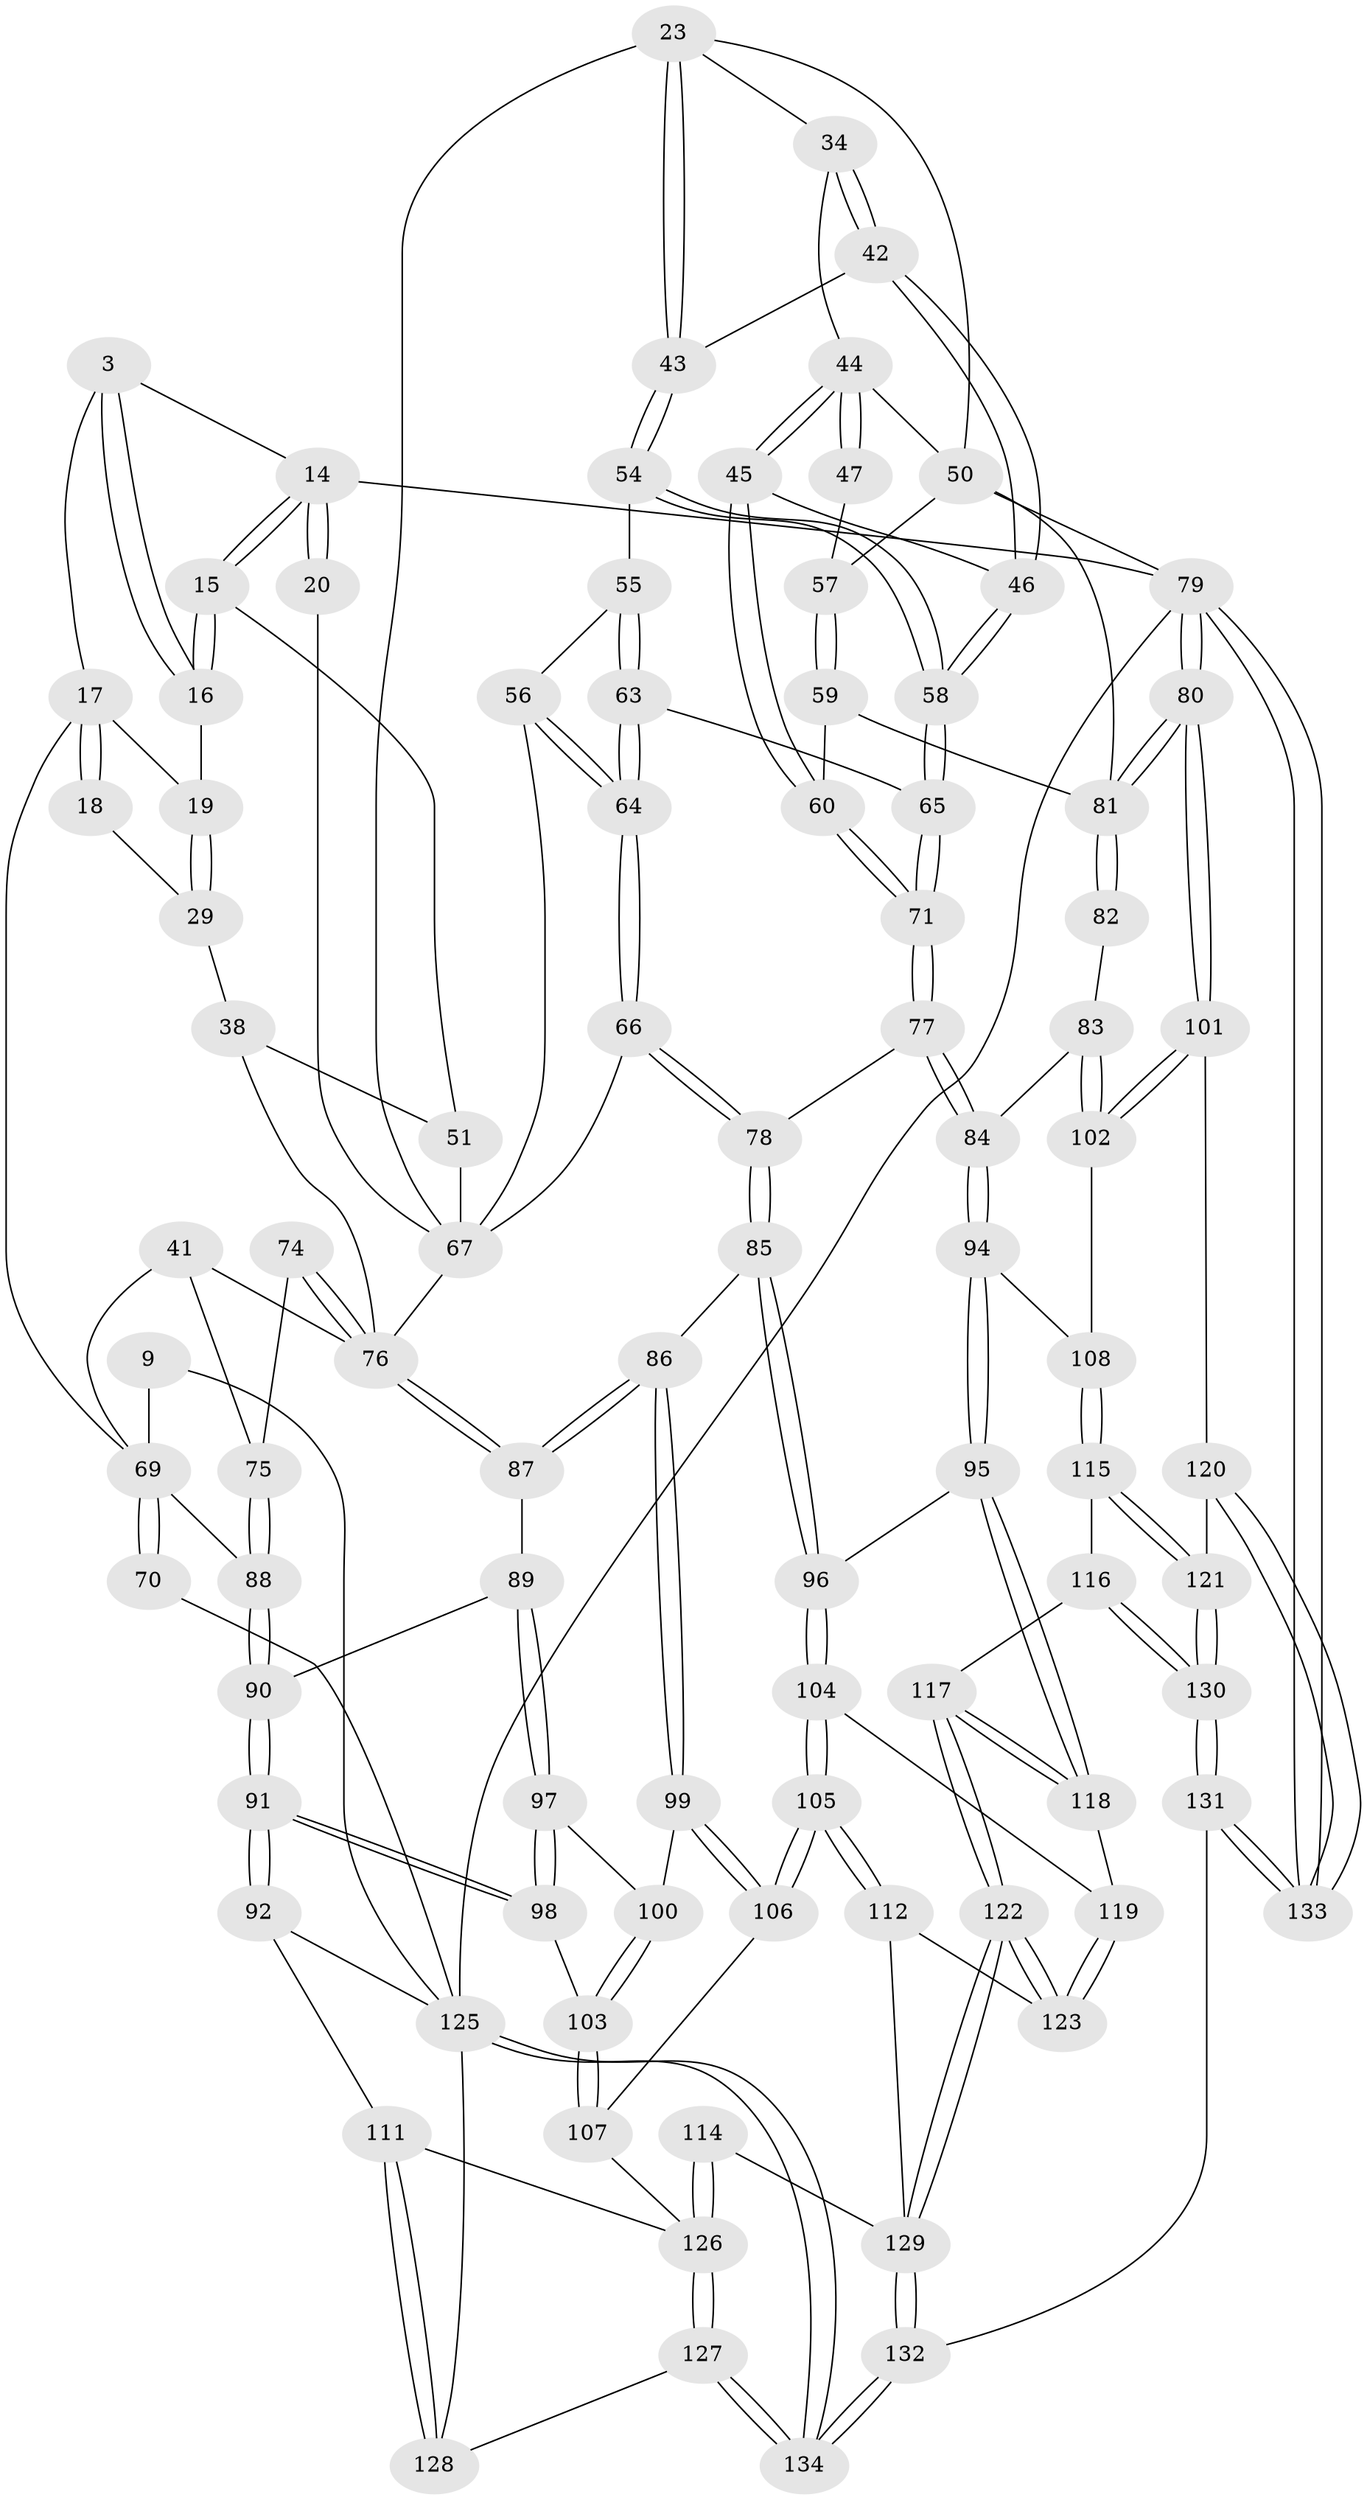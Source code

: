 // original degree distribution, {3: 0.014925373134328358, 4: 0.22388059701492538, 5: 0.5522388059701493, 6: 0.208955223880597}
// Generated by graph-tools (version 1.1) at 2025/06/03/04/25 22:06:42]
// undirected, 93 vertices, 222 edges
graph export_dot {
graph [start="1"]
  node [color=gray90,style=filled];
  3 [pos="+0.4000586800232123+0"];
  9 [pos="+0.10290373850195343+0"];
  14 [pos="+0.5092490368086648+0.14215815959399178",super="+4+5"];
  15 [pos="+0.47833217539439377+0.13271752765036357"];
  16 [pos="+0.4613803534785531+0.1239164785122552"];
  17 [pos="+0.3424773996856503+0",super="+10"];
  18 [pos="+0.3152718537500521+0.11652080334230647"];
  19 [pos="+0.4149393353377256+0.13019505908835557"];
  20 [pos="+0.5254138163613613+0.14822381593427492"];
  23 [pos="+0.5789375892402526+0.17934943789235058",super="+22"];
  29 [pos="+0.37184205664126974+0.14891572124567287"];
  34 [pos="+0.7046342514933072+0.1585925502927019"];
  38 [pos="+0.38499635204667354+0.25178870730539316",super="+31"];
  41 [pos="+0.2016766443584922+0.26206937749285697"];
  42 [pos="+0.6972953006463493+0.2025326035544892"];
  43 [pos="+0.6024593607761876+0.21132277172082914"];
  44 [pos="+0.7703843633769362+0.24679621782225347",super="+33+32+36"];
  45 [pos="+0.7435605110789836+0.28136096674492095"];
  46 [pos="+0.7153602913346878+0.27943678466484695"];
  47 [pos="+0.8410646918813091+0.21571394220370893"];
  50 [pos="+0.9199299291336012+0.2320759704285352",super="+35"];
  51 [pos="+0.43713010151278686+0.26695867445339283",super="+37"];
  54 [pos="+0.6036808084317616+0.21450684898562658"];
  55 [pos="+0.5876706316519082+0.2758554045816296"];
  56 [pos="+0.5542942264529708+0.2763491653930249"];
  57 [pos="+0.8565873076631466+0.231917986605905"];
  58 [pos="+0.6882064933028598+0.29272702525690175"];
  59 [pos="+0.8571718277601752+0.3697831506198496"];
  60 [pos="+0.818599680494058+0.3581747648490377"];
  63 [pos="+0.6188834089673074+0.3431284019206902"];
  64 [pos="+0.5777725853701885+0.3691534871919011"];
  65 [pos="+0.6544120993624873+0.33669044136133064"];
  66 [pos="+0.5477725048808997+0.3924684337302247"];
  67 [pos="+0.48983620674567063+0.36074207286513305",super="+53+24+25"];
  69 [pos="+0+0.5032954877332172",super="+12+11+13"];
  70 [pos="+0+0.5247955617752782",super="+62"];
  71 [pos="+0.7059287130484239+0.41954134519367475"];
  74 [pos="+0.22278883248245335+0.4373472270972657"];
  75 [pos="+0.2036861175704758+0.44693119031529244",super="+72"];
  76 [pos="+0.35296233903231433+0.488349541166768",super="+68+39+40"];
  77 [pos="+0.6949608677573983+0.4805485033442539"];
  78 [pos="+0.5600386333243914+0.4512884672239221"];
  79 [pos="+1+1",super="+7"];
  80 [pos="+1+0.7357557859682851"];
  81 [pos="+1+0.5498400875792864",super="+48+49+61"];
  82 [pos="+0.9000239920137377+0.5085152677309774"];
  83 [pos="+0.8640409850432871+0.5427108972638265"];
  84 [pos="+0.7513633499275092+0.5807113823998401"];
  85 [pos="+0.4997734356424694+0.5716532716781575"];
  86 [pos="+0.48730916896262716+0.5687881140965053"];
  87 [pos="+0.35391662314658595+0.4942866855995049"];
  88 [pos="+0.18247193609009577+0.46817466292403787",super="+73"];
  89 [pos="+0.28551273409763356+0.5700371177050649"];
  90 [pos="+0.18598534458212349+0.5072018905133019"];
  91 [pos="+0+0.6927706218209633"];
  92 [pos="+0+0.7074729533355804"];
  94 [pos="+0.7067933511991111+0.6448459413642245"];
  95 [pos="+0.7000284034898332+0.6485637439288878"];
  96 [pos="+0.5055904320632361+0.579349448262436"];
  97 [pos="+0.28342974594699333+0.5762998375160728"];
  98 [pos="+0.124079138894262+0.6539055327607414"];
  99 [pos="+0.3754039741584885+0.66220393144718"];
  100 [pos="+0.2991796397461447+0.619899711414352"];
  101 [pos="+0.9837863687562168+0.7682496306933583"];
  102 [pos="+0.934025714572691+0.7248751700627071"];
  103 [pos="+0.2816429751011001+0.713287143495957"];
  104 [pos="+0.471558366323833+0.7682696984125308"];
  105 [pos="+0.45944507646499705+0.7846822443825853"];
  106 [pos="+0.38699666164849533+0.7273240423216242"];
  107 [pos="+0.28641371980020125+0.7291770983405897"];
  108 [pos="+0.800503970201873+0.7288429550329802"];
  111 [pos="+0.16606571750995244+0.8045306118904855"];
  112 [pos="+0.4579341460746235+0.8043037085116905"];
  114 [pos="+0.3772339503360497+0.8921556037888831"];
  115 [pos="+0.8135853896355997+0.7956238166303778"];
  116 [pos="+0.7055282432909494+0.8476331513287838"];
  117 [pos="+0.6788348937410064+0.8293788509817742"];
  118 [pos="+0.6791889757391828+0.6958454429756898"];
  119 [pos="+0.5762409380347686+0.740255109730439"];
  120 [pos="+0.894050942092428+0.86472989550283"];
  121 [pos="+0.8855149627641005+0.8639183129468746"];
  122 [pos="+0.6211700065853792+0.8612140695814209"];
  123 [pos="+0.6023927395643972+0.8525674087256715"];
  125 [pos="+0+1",super="+8+124"];
  126 [pos="+0.3587600206824346+0.910924268837586",super="+110+109"];
  127 [pos="+0.289804678983771+0.9904431432443828"];
  128 [pos="+0.2796068435740663+0.9790378390124773"];
  129 [pos="+0.578079622911204+1",super="+113"];
  130 [pos="+0.7574302473968325+0.9216400321104624"];
  131 [pos="+0.7119868631129214+1"];
  132 [pos="+0.6271391959093419+1"];
  133 [pos="+1+1"];
  134 [pos="+0.24920001660159202+1"];
  3 -- 16;
  3 -- 16;
  3 -- 14;
  3 -- 17;
  9 -- 125;
  9 -- 69;
  14 -- 15;
  14 -- 15;
  14 -- 20 [weight=2];
  14 -- 20;
  14 -- 79;
  15 -- 16;
  15 -- 16;
  15 -- 51;
  16 -- 19;
  17 -- 18 [weight=2];
  17 -- 18;
  17 -- 19;
  17 -- 69;
  18 -- 29;
  19 -- 29;
  19 -- 29;
  20 -- 67;
  23 -- 43;
  23 -- 43;
  23 -- 34;
  23 -- 67;
  23 -- 50;
  29 -- 38;
  34 -- 42;
  34 -- 42;
  34 -- 44;
  38 -- 51 [weight=2];
  38 -- 76;
  41 -- 69;
  41 -- 76;
  41 -- 75;
  42 -- 43;
  42 -- 46;
  42 -- 46;
  43 -- 54;
  43 -- 54;
  44 -- 45;
  44 -- 45;
  44 -- 47 [weight=2];
  44 -- 47;
  44 -- 50 [weight=2];
  45 -- 46;
  45 -- 60;
  45 -- 60;
  46 -- 58;
  46 -- 58;
  47 -- 57;
  50 -- 57;
  50 -- 81 [weight=2];
  50 -- 79 [weight=2];
  51 -- 67 [weight=2];
  54 -- 55;
  54 -- 58;
  54 -- 58;
  55 -- 56;
  55 -- 63;
  55 -- 63;
  56 -- 64;
  56 -- 64;
  56 -- 67;
  57 -- 59;
  57 -- 59;
  58 -- 65;
  58 -- 65;
  59 -- 60;
  59 -- 81;
  60 -- 71;
  60 -- 71;
  63 -- 64;
  63 -- 64;
  63 -- 65;
  64 -- 66;
  64 -- 66;
  65 -- 71;
  65 -- 71;
  66 -- 67;
  66 -- 78;
  66 -- 78;
  67 -- 76;
  69 -- 70 [weight=2];
  69 -- 70;
  69 -- 88;
  70 -- 125 [weight=2];
  71 -- 77;
  71 -- 77;
  74 -- 75;
  74 -- 76 [weight=2];
  74 -- 76;
  75 -- 88 [weight=2];
  75 -- 88;
  76 -- 87;
  76 -- 87;
  77 -- 78;
  77 -- 84;
  77 -- 84;
  78 -- 85;
  78 -- 85;
  79 -- 80;
  79 -- 80;
  79 -- 133;
  79 -- 133;
  79 -- 125 [weight=2];
  80 -- 81;
  80 -- 81;
  80 -- 101;
  80 -- 101;
  81 -- 82 [weight=2];
  81 -- 82;
  82 -- 83;
  83 -- 84;
  83 -- 102;
  83 -- 102;
  84 -- 94;
  84 -- 94;
  85 -- 86;
  85 -- 96;
  85 -- 96;
  86 -- 87;
  86 -- 87;
  86 -- 99;
  86 -- 99;
  87 -- 89;
  88 -- 90;
  88 -- 90;
  89 -- 90;
  89 -- 97;
  89 -- 97;
  90 -- 91;
  90 -- 91;
  91 -- 92;
  91 -- 92;
  91 -- 98;
  91 -- 98;
  92 -- 111;
  92 -- 125;
  94 -- 95;
  94 -- 95;
  94 -- 108;
  95 -- 96;
  95 -- 118;
  95 -- 118;
  96 -- 104;
  96 -- 104;
  97 -- 98;
  97 -- 98;
  97 -- 100;
  98 -- 103;
  99 -- 100;
  99 -- 106;
  99 -- 106;
  100 -- 103;
  100 -- 103;
  101 -- 102;
  101 -- 102;
  101 -- 120;
  102 -- 108;
  103 -- 107;
  103 -- 107;
  104 -- 105;
  104 -- 105;
  104 -- 119;
  105 -- 106;
  105 -- 106;
  105 -- 112;
  105 -- 112;
  106 -- 107;
  107 -- 126;
  108 -- 115;
  108 -- 115;
  111 -- 128;
  111 -- 128;
  111 -- 126;
  112 -- 123;
  112 -- 129;
  114 -- 126 [weight=2];
  114 -- 126;
  114 -- 129;
  115 -- 116;
  115 -- 121;
  115 -- 121;
  116 -- 117;
  116 -- 130;
  116 -- 130;
  117 -- 118;
  117 -- 118;
  117 -- 122;
  117 -- 122;
  118 -- 119;
  119 -- 123;
  119 -- 123;
  120 -- 121;
  120 -- 133;
  120 -- 133;
  121 -- 130;
  121 -- 130;
  122 -- 123;
  122 -- 123;
  122 -- 129;
  122 -- 129;
  125 -- 134;
  125 -- 134;
  125 -- 128;
  126 -- 127;
  126 -- 127;
  127 -- 128;
  127 -- 134;
  127 -- 134;
  129 -- 132;
  129 -- 132;
  130 -- 131;
  130 -- 131;
  131 -- 132;
  131 -- 133;
  131 -- 133;
  132 -- 134;
  132 -- 134;
}
